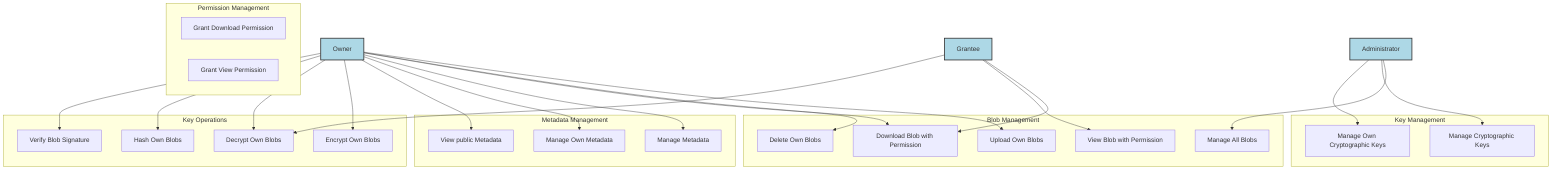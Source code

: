 graph TD;

%% Actors (Users)
Admin["Administrator"]
Owner["Owner"]
Grantee["Grantee"]

%% Use Cases Grouped by Domain
subgraph Blob_Management ["Blob Management"]
    UC1["Manage All Blobs"]
    UC2["Upload Own Blobs"]
    UC3["Delete Own Blobs"]
    UC4["Download Blob with Permission"]
    UC5["View Blob with Permission"]
end

subgraph Key_Management ["Key Management"]
    UC6["Manage Cryptographic Keys"]
    UC7["Manage Own Cryptographic Keys"]
end

subgraph Metadata_Management ["Metadata Management"]
    UC8["Manage Metadata"]
    UC9["Manage Own Metadata"]
    UC10["View public Metadata"]
end

subgraph Key_Operations ["Key Operations"]
    UC11["Encrypt Own Blobs"]
    UC12["Decrypt Own Blobs"]
    UC13["Hash Own Blobs"]
    UC14["Verify Blob Signature"]
end

subgraph Permission_Management ["Permission Management"]
    UC15["Grant Download Permission"]
    UC16["Grant View Permission"]
end

%% Actor -> Use Cases
Admin --> UC1
Admin --> UC6
Admin --> UC7

Owner --> UC2
Owner --> UC3
Owner --> UC4
Owner --> UC8
Owner --> UC9
Owner --> UC10
Owner --> UC11
Owner --> UC12
Owner --> UC13
Owner --> UC14

Grantee --> UC4
Grantee --> UC5
Grantee --> UC12

%% Class definitions for actors
classDef actor fill:#ADD8E6,stroke:#333,stroke-width:2px;
class Admin,Owner,Grantee actor;

%% Class definitions for domains
class Blob_Management fill:#FFD700,stroke:#333,stroke-width:2px;
class Key_Management fill:#90EE90,stroke:#333,stroke-width:2px;
class Key_Operations fill:#98FB98,stroke:#333,stroke-width:2px;
class Permission_Management fill:#FF6347,stroke:#333,stroke-width:2px;